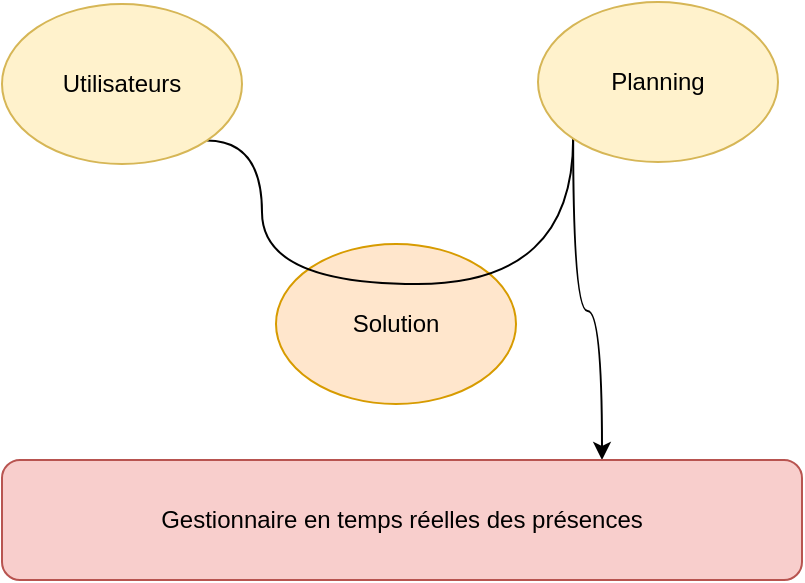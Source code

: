 <mxfile version="20.4.0" type="github">
  <diagram id="CnInzumJnTPs5Hds3TDu" name="Page-1">
    <mxGraphModel dx="1038" dy="617" grid="1" gridSize="10" guides="1" tooltips="1" connect="1" arrows="1" fold="1" page="1" pageScale="1" pageWidth="827" pageHeight="1169" math="0" shadow="0">
      <root>
        <mxCell id="0" />
        <mxCell id="1" parent="0" />
        <mxCell id="RVRpEzsb1ocNmuGHazfe-1" value="Solution" style="ellipse;whiteSpace=wrap;html=1;fillColor=#ffe6cc;strokeColor=#d79b00;" vertex="1" parent="1">
          <mxGeometry x="337" y="280" width="120" height="80" as="geometry" />
        </mxCell>
        <mxCell id="RVRpEzsb1ocNmuGHazfe-6" style="edgeStyle=orthogonalEdgeStyle;curved=1;rounded=0;orthogonalLoop=1;jettySize=auto;html=1;exitX=0;exitY=1;exitDx=0;exitDy=0;entryX=1;entryY=1;entryDx=0;entryDy=0;endArrow=none;endFill=0;" edge="1" parent="1" source="RVRpEzsb1ocNmuGHazfe-2" target="RVRpEzsb1ocNmuGHazfe-3">
          <mxGeometry relative="1" as="geometry">
            <Array as="points">
              <mxPoint x="486" y="300" />
              <mxPoint x="330" y="300" />
              <mxPoint x="330" y="228" />
            </Array>
          </mxGeometry>
        </mxCell>
        <mxCell id="RVRpEzsb1ocNmuGHazfe-8" style="edgeStyle=orthogonalEdgeStyle;curved=1;rounded=0;orthogonalLoop=1;jettySize=auto;html=1;exitX=0;exitY=1;exitDx=0;exitDy=0;entryX=0.75;entryY=0;entryDx=0;entryDy=0;endArrow=classic;endFill=1;" edge="1" parent="1" source="RVRpEzsb1ocNmuGHazfe-2" target="RVRpEzsb1ocNmuGHazfe-4">
          <mxGeometry relative="1" as="geometry" />
        </mxCell>
        <mxCell id="RVRpEzsb1ocNmuGHazfe-2" value="Planning" style="ellipse;whiteSpace=wrap;html=1;fillColor=#fff2cc;strokeColor=#d6b656;" vertex="1" parent="1">
          <mxGeometry x="468" y="159" width="120" height="80" as="geometry" />
        </mxCell>
        <mxCell id="RVRpEzsb1ocNmuGHazfe-3" value="Utilisateurs" style="ellipse;whiteSpace=wrap;html=1;fillColor=#fff2cc;strokeColor=#d6b656;" vertex="1" parent="1">
          <mxGeometry x="200" y="160" width="120" height="80" as="geometry" />
        </mxCell>
        <mxCell id="RVRpEzsb1ocNmuGHazfe-4" value="Gestionnaire en temps réelles des présences" style="rounded=1;whiteSpace=wrap;html=1;fillColor=#f8cecc;strokeColor=#b85450;" vertex="1" parent="1">
          <mxGeometry x="200" y="388" width="400" height="60" as="geometry" />
        </mxCell>
      </root>
    </mxGraphModel>
  </diagram>
</mxfile>
